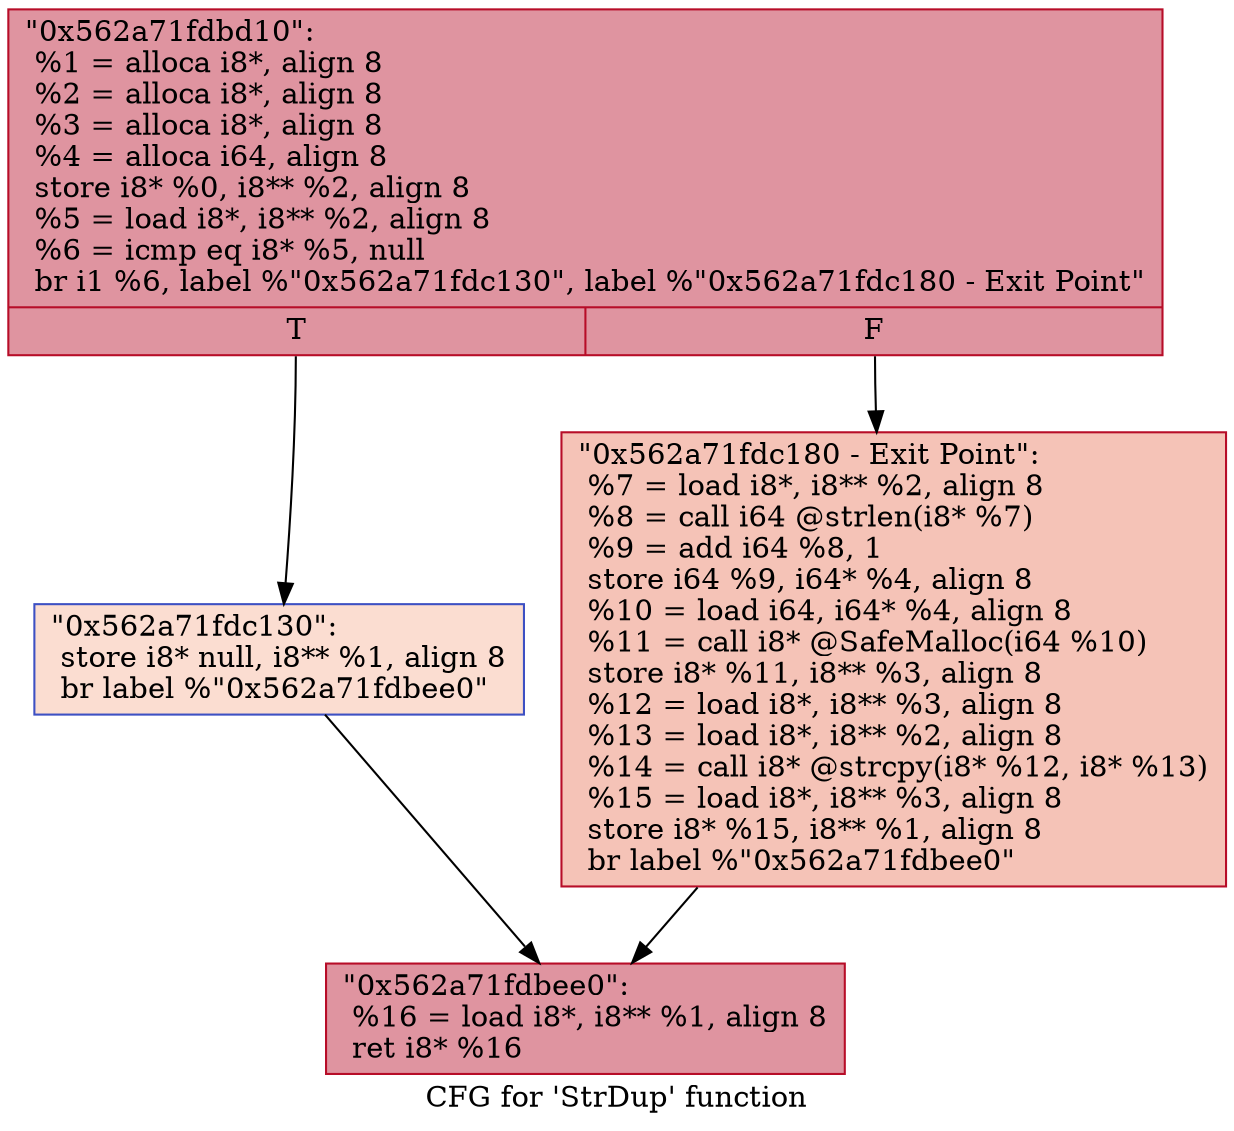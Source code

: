 digraph "CFG for 'StrDup' function" {
	label="CFG for 'StrDup' function";

	Node0x562a71fdbd10 [shape=record,color="#b70d28ff", style=filled, fillcolor="#b70d2870",label="{\"0x562a71fdbd10\":\l  %1 = alloca i8*, align 8\l  %2 = alloca i8*, align 8\l  %3 = alloca i8*, align 8\l  %4 = alloca i64, align 8\l  store i8* %0, i8** %2, align 8\l  %5 = load i8*, i8** %2, align 8\l  %6 = icmp eq i8* %5, null\l  br i1 %6, label %\"0x562a71fdc130\", label %\"0x562a71fdc180 - Exit Point\"\l|{<s0>T|<s1>F}}"];
	Node0x562a71fdbd10:s0 -> Node0x562a71fdc130;
	Node0x562a71fdbd10:s1 -> Node0x562a71fdc180;
	Node0x562a71fdc130 [shape=record,color="#3d50c3ff", style=filled, fillcolor="#f7b39670",label="{\"0x562a71fdc130\":                                 \l  store i8* null, i8** %1, align 8\l  br label %\"0x562a71fdbee0\"\l}"];
	Node0x562a71fdc130 -> Node0x562a71fdbee0;
	Node0x562a71fdc180 [shape=record,color="#b70d28ff", style=filled, fillcolor="#e8765c70",label="{\"0x562a71fdc180 - Exit Point\":                    \l  %7 = load i8*, i8** %2, align 8\l  %8 = call i64 @strlen(i8* %7)\l  %9 = add i64 %8, 1\l  store i64 %9, i64* %4, align 8\l  %10 = load i64, i64* %4, align 8\l  %11 = call i8* @SafeMalloc(i64 %10)\l  store i8* %11, i8** %3, align 8\l  %12 = load i8*, i8** %3, align 8\l  %13 = load i8*, i8** %2, align 8\l  %14 = call i8* @strcpy(i8* %12, i8* %13)\l  %15 = load i8*, i8** %3, align 8\l  store i8* %15, i8** %1, align 8\l  br label %\"0x562a71fdbee0\"\l}"];
	Node0x562a71fdc180 -> Node0x562a71fdbee0;
	Node0x562a71fdbee0 [shape=record,color="#b70d28ff", style=filled, fillcolor="#b70d2870",label="{\"0x562a71fdbee0\":                                 \l  %16 = load i8*, i8** %1, align 8\l  ret i8* %16\l}"];
}
